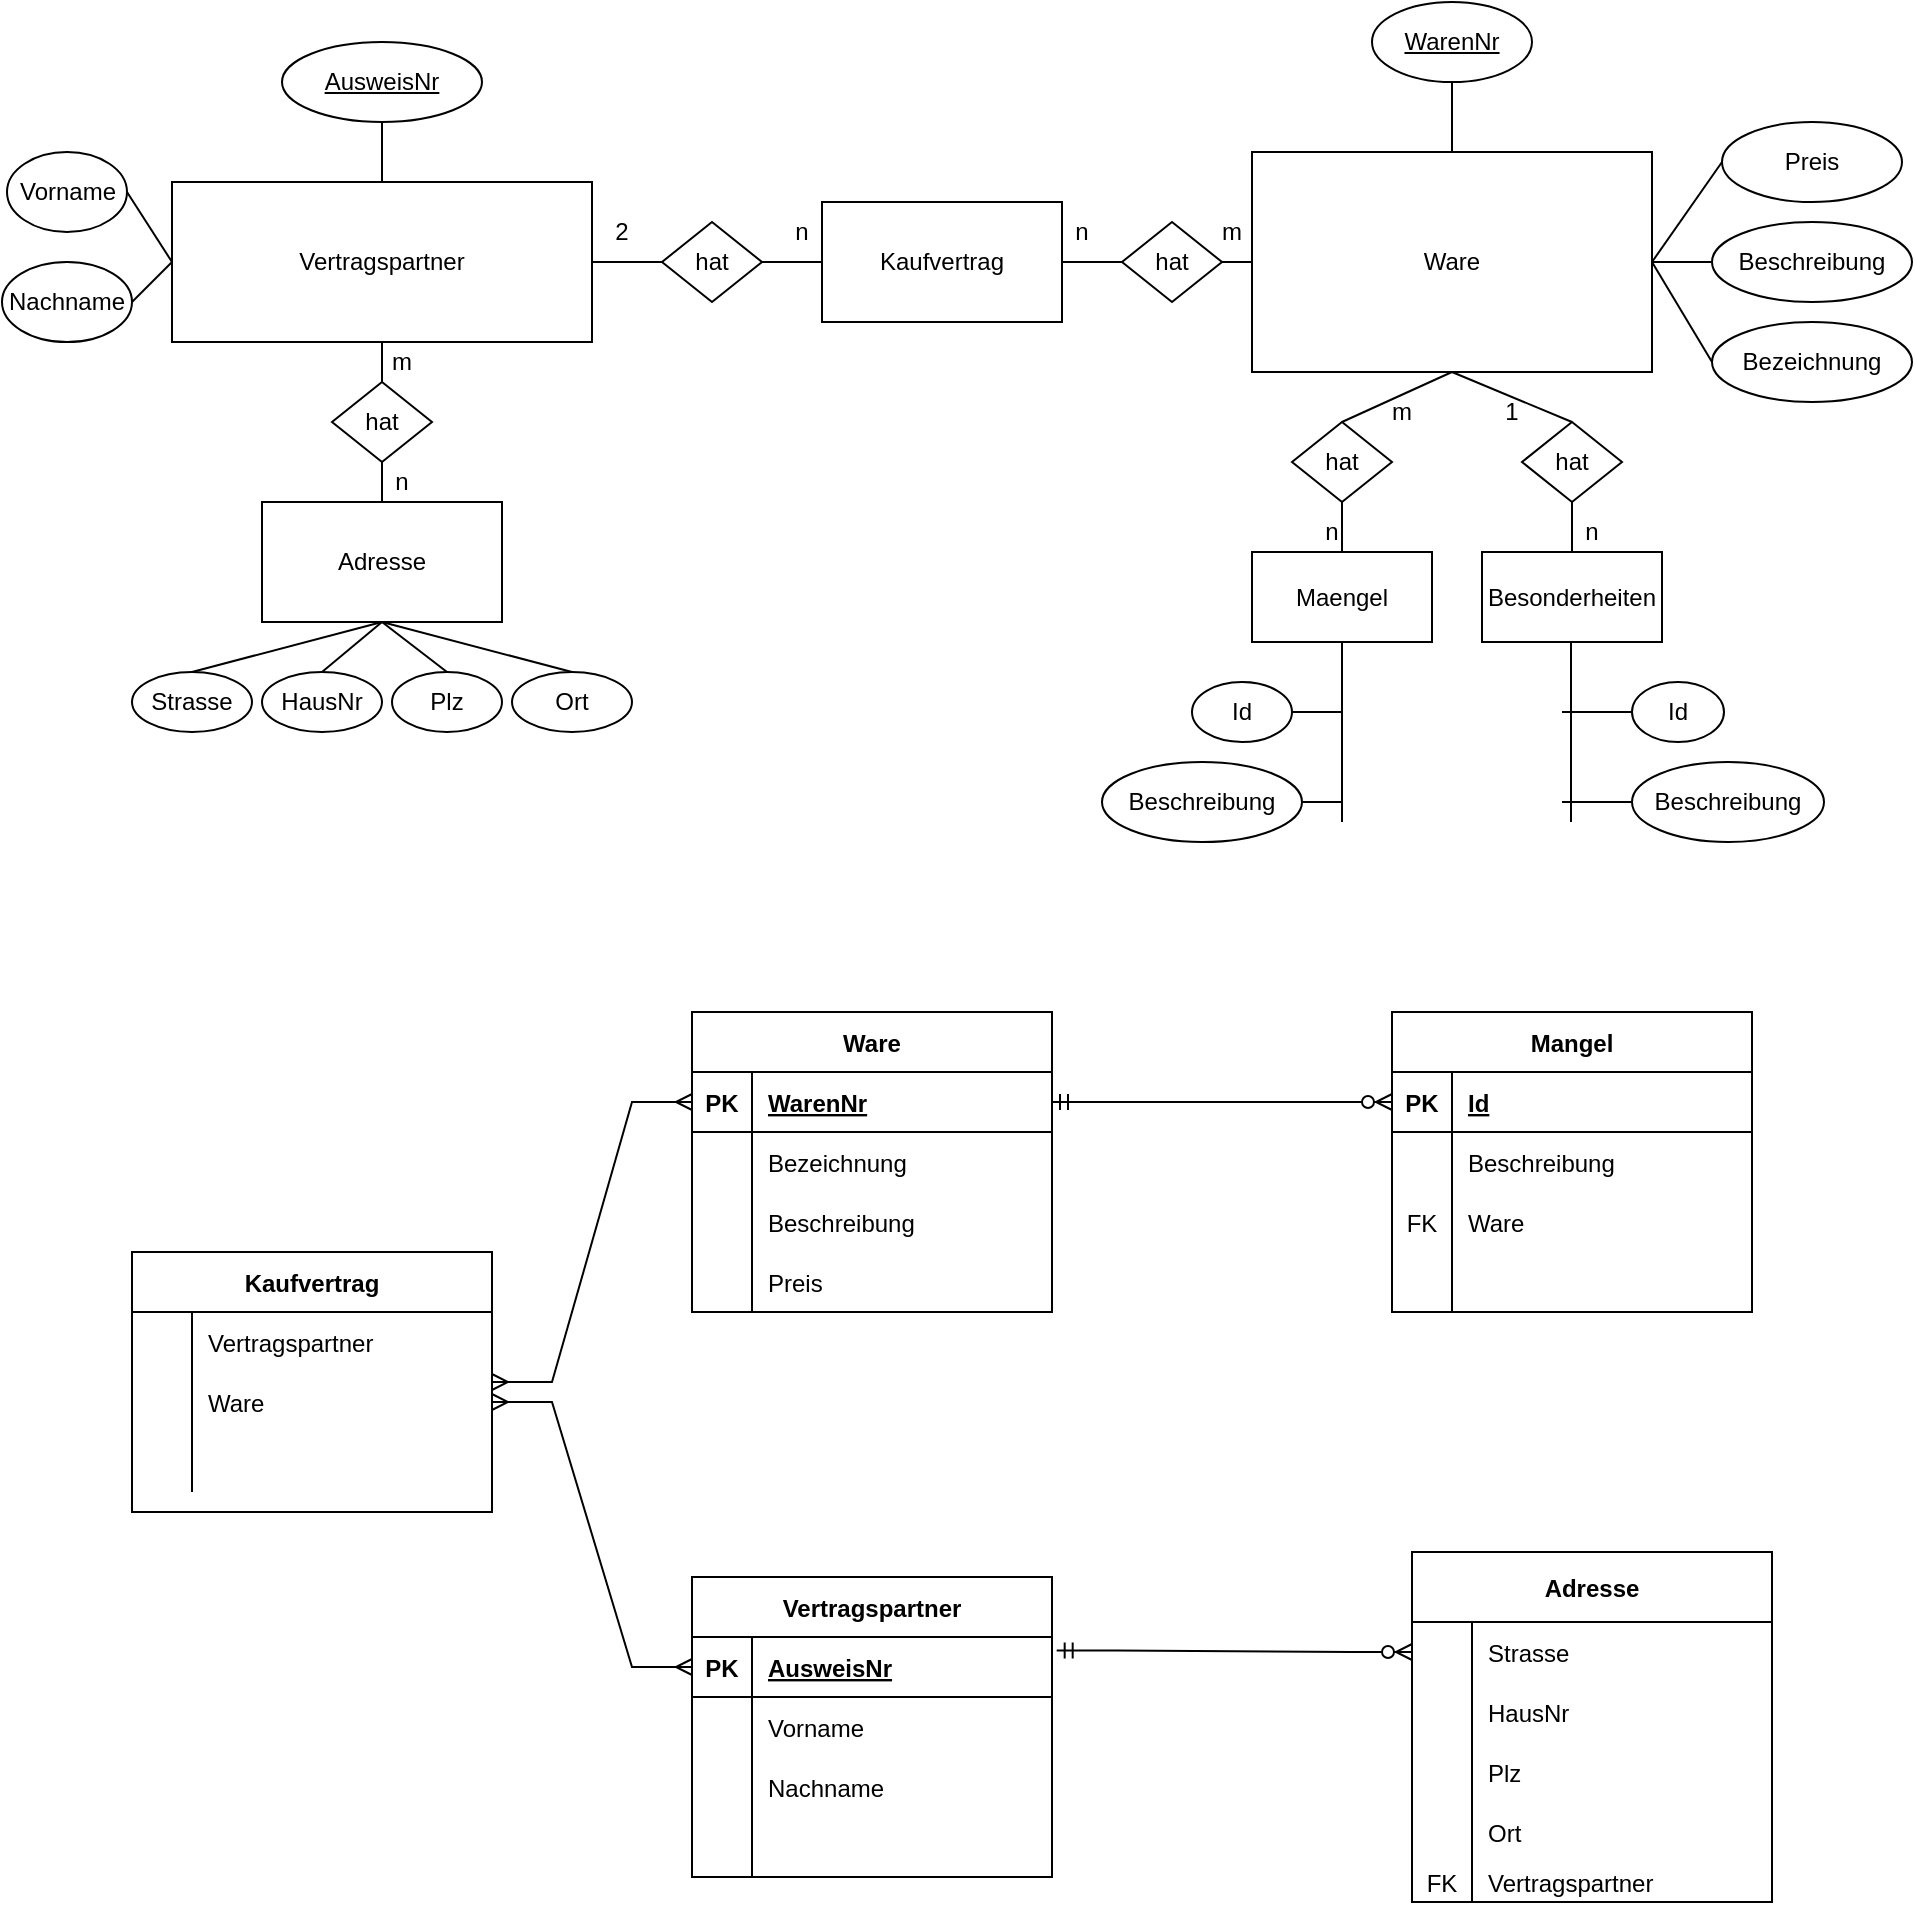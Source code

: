 <mxfile version="20.2.7" type="device"><diagram id="C5RBs43oDa-KdzZeNtuy" name="Page-1"><mxGraphModel dx="2249" dy="780" grid="1" gridSize="10" guides="1" tooltips="1" connect="1" arrows="1" fold="1" page="1" pageScale="1" pageWidth="827" pageHeight="1169" math="0" shadow="0"><root><mxCell id="WIyWlLk6GJQsqaUBKTNV-0"/><mxCell id="WIyWlLk6GJQsqaUBKTNV-1" parent="WIyWlLk6GJQsqaUBKTNV-0"/><mxCell id="_UkMLGUiY-tKwQacJhq6-0" value="Vertragspartner" style="rounded=0;whiteSpace=wrap;html=1;" vertex="1" parent="WIyWlLk6GJQsqaUBKTNV-1"><mxGeometry x="-635" y="170" width="210" height="80" as="geometry"/></mxCell><mxCell id="_UkMLGUiY-tKwQacJhq6-1" value="&lt;div&gt;Ware&lt;/div&gt;" style="rounded=0;whiteSpace=wrap;html=1;" vertex="1" parent="WIyWlLk6GJQsqaUBKTNV-1"><mxGeometry x="-95" y="155" width="200" height="110" as="geometry"/></mxCell><mxCell id="_UkMLGUiY-tKwQacJhq6-2" value="&lt;u&gt;AusweisNr&lt;/u&gt;" style="ellipse;whiteSpace=wrap;html=1;" vertex="1" parent="WIyWlLk6GJQsqaUBKTNV-1"><mxGeometry x="-580" y="100" width="100" height="40" as="geometry"/></mxCell><mxCell id="_UkMLGUiY-tKwQacJhq6-4" value="&lt;div&gt;Vorname&lt;/div&gt;" style="ellipse;whiteSpace=wrap;html=1;" vertex="1" parent="WIyWlLk6GJQsqaUBKTNV-1"><mxGeometry x="-717.5" y="155" width="60" height="40" as="geometry"/></mxCell><mxCell id="_UkMLGUiY-tKwQacJhq6-5" value="Nachname" style="ellipse;whiteSpace=wrap;html=1;" vertex="1" parent="WIyWlLk6GJQsqaUBKTNV-1"><mxGeometry x="-720" y="210" width="65" height="40" as="geometry"/></mxCell><mxCell id="_UkMLGUiY-tKwQacJhq6-8" value="Strasse" style="ellipse;whiteSpace=wrap;html=1;" vertex="1" parent="WIyWlLk6GJQsqaUBKTNV-1"><mxGeometry x="-655" y="415" width="60" height="30" as="geometry"/></mxCell><mxCell id="_UkMLGUiY-tKwQacJhq6-9" value="HausNr" style="ellipse;whiteSpace=wrap;html=1;" vertex="1" parent="WIyWlLk6GJQsqaUBKTNV-1"><mxGeometry x="-590" y="415" width="60" height="30" as="geometry"/></mxCell><mxCell id="_UkMLGUiY-tKwQacJhq6-10" value="&lt;div&gt;Plz&lt;/div&gt;" style="ellipse;whiteSpace=wrap;html=1;" vertex="1" parent="WIyWlLk6GJQsqaUBKTNV-1"><mxGeometry x="-525" y="415" width="55" height="30" as="geometry"/></mxCell><mxCell id="_UkMLGUiY-tKwQacJhq6-11" value="Ort" style="ellipse;whiteSpace=wrap;html=1;" vertex="1" parent="WIyWlLk6GJQsqaUBKTNV-1"><mxGeometry x="-465" y="415" width="60" height="30" as="geometry"/></mxCell><mxCell id="_UkMLGUiY-tKwQacJhq6-40" value="&lt;u&gt;WarenNr&lt;/u&gt;" style="ellipse;whiteSpace=wrap;html=1;" vertex="1" parent="WIyWlLk6GJQsqaUBKTNV-1"><mxGeometry x="-35" y="80" width="80" height="40" as="geometry"/></mxCell><mxCell id="_UkMLGUiY-tKwQacJhq6-48" value="" style="endArrow=none;html=1;rounded=0;exitX=0.5;exitY=0;exitDx=0;exitDy=0;entryX=0.5;entryY=1;entryDx=0;entryDy=0;" edge="1" parent="WIyWlLk6GJQsqaUBKTNV-1" source="_UkMLGUiY-tKwQacJhq6-0" target="_UkMLGUiY-tKwQacJhq6-2"><mxGeometry width="50" height="50" relative="1" as="geometry"><mxPoint x="-170" y="310" as="sourcePoint"/><mxPoint x="-120" y="260" as="targetPoint"/></mxGeometry></mxCell><mxCell id="_UkMLGUiY-tKwQacJhq6-49" value="" style="endArrow=none;html=1;rounded=0;entryX=1;entryY=0.5;entryDx=0;entryDy=0;exitX=0;exitY=0.5;exitDx=0;exitDy=0;" edge="1" parent="WIyWlLk6GJQsqaUBKTNV-1" source="_UkMLGUiY-tKwQacJhq6-0" target="_UkMLGUiY-tKwQacJhq6-4"><mxGeometry width="50" height="50" relative="1" as="geometry"><mxPoint x="-660" y="180" as="sourcePoint"/><mxPoint x="-581" y="151" as="targetPoint"/></mxGeometry></mxCell><mxCell id="_UkMLGUiY-tKwQacJhq6-50" value="" style="endArrow=none;html=1;rounded=0;exitX=1;exitY=0.5;exitDx=0;exitDy=0;entryX=0;entryY=0.5;entryDx=0;entryDy=0;" edge="1" parent="WIyWlLk6GJQsqaUBKTNV-1" source="_UkMLGUiY-tKwQacJhq6-5" target="_UkMLGUiY-tKwQacJhq6-0"><mxGeometry width="50" height="50" relative="1" as="geometry"><mxPoint x="-570.9" y="188" as="sourcePoint"/><mxPoint x="-571" y="161" as="targetPoint"/></mxGeometry></mxCell><mxCell id="_UkMLGUiY-tKwQacJhq6-55" value="" style="endArrow=none;html=1;rounded=0;entryX=0.5;entryY=1;entryDx=0;entryDy=0;" edge="1" parent="WIyWlLk6GJQsqaUBKTNV-1" source="_UkMLGUiY-tKwQacJhq6-1" target="_UkMLGUiY-tKwQacJhq6-40"><mxGeometry width="50" height="50" relative="1" as="geometry"><mxPoint x="-515.9" y="208" as="sourcePoint"/><mxPoint x="-516" y="181" as="targetPoint"/></mxGeometry></mxCell><mxCell id="_UkMLGUiY-tKwQacJhq6-56" value="Bezeichnung" style="ellipse;whiteSpace=wrap;html=1;" vertex="1" parent="WIyWlLk6GJQsqaUBKTNV-1"><mxGeometry x="135" y="240" width="100" height="40" as="geometry"/></mxCell><mxCell id="_UkMLGUiY-tKwQacJhq6-57" value="Beschreibung" style="ellipse;whiteSpace=wrap;html=1;" vertex="1" parent="WIyWlLk6GJQsqaUBKTNV-1"><mxGeometry x="135" y="190" width="100" height="40" as="geometry"/></mxCell><mxCell id="_UkMLGUiY-tKwQacJhq6-58" value="&lt;div&gt;Preis&lt;/div&gt;" style="ellipse;whiteSpace=wrap;html=1;" vertex="1" parent="WIyWlLk6GJQsqaUBKTNV-1"><mxGeometry x="140" y="140" width="90" height="40" as="geometry"/></mxCell><mxCell id="_UkMLGUiY-tKwQacJhq6-67" value="" style="endArrow=none;html=1;rounded=0;entryX=1;entryY=0.5;entryDx=0;entryDy=0;exitX=0;exitY=0.5;exitDx=0;exitDy=0;" edge="1" parent="WIyWlLk6GJQsqaUBKTNV-1" source="_UkMLGUiY-tKwQacJhq6-58" target="_UkMLGUiY-tKwQacJhq6-1"><mxGeometry width="50" height="50" relative="1" as="geometry"><mxPoint x="-150" y="340" as="sourcePoint"/><mxPoint x="-100" y="290" as="targetPoint"/></mxGeometry></mxCell><mxCell id="_UkMLGUiY-tKwQacJhq6-68" value="" style="endArrow=none;html=1;rounded=0;entryX=1;entryY=0.5;entryDx=0;entryDy=0;exitX=0;exitY=0.5;exitDx=0;exitDy=0;" edge="1" parent="WIyWlLk6GJQsqaUBKTNV-1" source="_UkMLGUiY-tKwQacJhq6-57" target="_UkMLGUiY-tKwQacJhq6-1"><mxGeometry width="50" height="50" relative="1" as="geometry"><mxPoint x="-150" y="340" as="sourcePoint"/><mxPoint x="-100" y="290" as="targetPoint"/></mxGeometry></mxCell><mxCell id="_UkMLGUiY-tKwQacJhq6-69" value="" style="endArrow=none;html=1;rounded=0;entryX=1;entryY=0.5;entryDx=0;entryDy=0;exitX=0;exitY=0.5;exitDx=0;exitDy=0;" edge="1" parent="WIyWlLk6GJQsqaUBKTNV-1" source="_UkMLGUiY-tKwQacJhq6-56" target="_UkMLGUiY-tKwQacJhq6-1"><mxGeometry width="50" height="50" relative="1" as="geometry"><mxPoint x="-150" y="340" as="sourcePoint"/><mxPoint x="-100" y="290" as="targetPoint"/></mxGeometry></mxCell><mxCell id="_UkMLGUiY-tKwQacJhq6-70" value="Maengel" style="rounded=0;whiteSpace=wrap;html=1;" vertex="1" parent="WIyWlLk6GJQsqaUBKTNV-1"><mxGeometry x="-95" y="355" width="90" height="45" as="geometry"/></mxCell><mxCell id="_UkMLGUiY-tKwQacJhq6-71" value="Besonderheiten" style="rounded=0;whiteSpace=wrap;html=1;" vertex="1" parent="WIyWlLk6GJQsqaUBKTNV-1"><mxGeometry x="20" y="355" width="90" height="45" as="geometry"/></mxCell><mxCell id="_UkMLGUiY-tKwQacJhq6-72" value="hat" style="rhombus;whiteSpace=wrap;html=1;" vertex="1" parent="WIyWlLk6GJQsqaUBKTNV-1"><mxGeometry x="-75" y="290" width="50" height="40" as="geometry"/></mxCell><mxCell id="_UkMLGUiY-tKwQacJhq6-73" value="hat" style="rhombus;whiteSpace=wrap;html=1;" vertex="1" parent="WIyWlLk6GJQsqaUBKTNV-1"><mxGeometry x="40" y="290" width="50" height="40" as="geometry"/></mxCell><mxCell id="_UkMLGUiY-tKwQacJhq6-74" value="" style="endArrow=none;html=1;rounded=0;entryX=0.5;entryY=1;entryDx=0;entryDy=0;exitX=0.5;exitY=0;exitDx=0;exitDy=0;" edge="1" parent="WIyWlLk6GJQsqaUBKTNV-1" source="_UkMLGUiY-tKwQacJhq6-72" target="_UkMLGUiY-tKwQacJhq6-1"><mxGeometry width="50" height="50" relative="1" as="geometry"><mxPoint x="-150" y="340" as="sourcePoint"/><mxPoint x="-100" y="290" as="targetPoint"/></mxGeometry></mxCell><mxCell id="_UkMLGUiY-tKwQacJhq6-75" value="" style="endArrow=none;html=1;rounded=0;entryX=0.5;entryY=1;entryDx=0;entryDy=0;exitX=0.5;exitY=0;exitDx=0;exitDy=0;" edge="1" parent="WIyWlLk6GJQsqaUBKTNV-1" source="_UkMLGUiY-tKwQacJhq6-70" target="_UkMLGUiY-tKwQacJhq6-72"><mxGeometry width="50" height="50" relative="1" as="geometry"><mxPoint x="-150" y="340" as="sourcePoint"/><mxPoint x="-100" y="290" as="targetPoint"/></mxGeometry></mxCell><mxCell id="_UkMLGUiY-tKwQacJhq6-76" value="" style="endArrow=none;html=1;rounded=0;entryX=0.5;entryY=1;entryDx=0;entryDy=0;exitX=0.5;exitY=0;exitDx=0;exitDy=0;" edge="1" parent="WIyWlLk6GJQsqaUBKTNV-1" source="_UkMLGUiY-tKwQacJhq6-73" target="_UkMLGUiY-tKwQacJhq6-1"><mxGeometry width="50" height="50" relative="1" as="geometry"><mxPoint x="-150" y="340" as="sourcePoint"/><mxPoint x="-100" y="290" as="targetPoint"/></mxGeometry></mxCell><mxCell id="_UkMLGUiY-tKwQacJhq6-78" value="Id" style="ellipse;whiteSpace=wrap;html=1;" vertex="1" parent="WIyWlLk6GJQsqaUBKTNV-1"><mxGeometry x="-125" y="420" width="50" height="30" as="geometry"/></mxCell><mxCell id="_UkMLGUiY-tKwQacJhq6-79" value="Beschreibung" style="ellipse;whiteSpace=wrap;html=1;" vertex="1" parent="WIyWlLk6GJQsqaUBKTNV-1"><mxGeometry x="-170" y="460" width="100" height="40" as="geometry"/></mxCell><mxCell id="_UkMLGUiY-tKwQacJhq6-80" value="" style="endArrow=none;html=1;rounded=0;entryX=0.5;entryY=1;entryDx=0;entryDy=0;" edge="1" parent="WIyWlLk6GJQsqaUBKTNV-1" target="_UkMLGUiY-tKwQacJhq6-70"><mxGeometry width="50" height="50" relative="1" as="geometry"><mxPoint x="-50" y="490" as="sourcePoint"/><mxPoint x="-100" y="290" as="targetPoint"/></mxGeometry></mxCell><mxCell id="_UkMLGUiY-tKwQacJhq6-81" value="" style="endArrow=none;html=1;rounded=0;exitX=1;exitY=0.5;exitDx=0;exitDy=0;" edge="1" parent="WIyWlLk6GJQsqaUBKTNV-1" source="_UkMLGUiY-tKwQacJhq6-78"><mxGeometry width="50" height="50" relative="1" as="geometry"><mxPoint x="-150" y="340" as="sourcePoint"/><mxPoint x="-50" y="435" as="targetPoint"/></mxGeometry></mxCell><mxCell id="_UkMLGUiY-tKwQacJhq6-82" value="" style="endArrow=none;html=1;rounded=0;exitX=1;exitY=0.5;exitDx=0;exitDy=0;" edge="1" parent="WIyWlLk6GJQsqaUBKTNV-1" source="_UkMLGUiY-tKwQacJhq6-79"><mxGeometry width="50" height="50" relative="1" as="geometry"><mxPoint x="-150" y="340" as="sourcePoint"/><mxPoint x="-50" y="480" as="targetPoint"/></mxGeometry></mxCell><mxCell id="_UkMLGUiY-tKwQacJhq6-83" value="Id" style="ellipse;whiteSpace=wrap;html=1;" vertex="1" parent="WIyWlLk6GJQsqaUBKTNV-1"><mxGeometry x="95" y="420" width="46" height="30" as="geometry"/></mxCell><mxCell id="_UkMLGUiY-tKwQacJhq6-84" value="Beschreibung" style="ellipse;whiteSpace=wrap;html=1;" vertex="1" parent="WIyWlLk6GJQsqaUBKTNV-1"><mxGeometry x="95" y="460" width="96" height="40" as="geometry"/></mxCell><mxCell id="_UkMLGUiY-tKwQacJhq6-85" value="" style="endArrow=none;html=1;rounded=0;entryX=0.5;entryY=1;entryDx=0;entryDy=0;" edge="1" parent="WIyWlLk6GJQsqaUBKTNV-1"><mxGeometry width="50" height="50" relative="1" as="geometry"><mxPoint x="64.5" y="490" as="sourcePoint"/><mxPoint x="64.5" y="400" as="targetPoint"/></mxGeometry></mxCell><mxCell id="_UkMLGUiY-tKwQacJhq6-88" value="" style="endArrow=none;html=1;rounded=0;exitX=0;exitY=0.5;exitDx=0;exitDy=0;" edge="1" parent="WIyWlLk6GJQsqaUBKTNV-1" source="_UkMLGUiY-tKwQacJhq6-83"><mxGeometry width="50" height="50" relative="1" as="geometry"><mxPoint x="-160" y="340" as="sourcePoint"/><mxPoint x="60" y="435" as="targetPoint"/></mxGeometry></mxCell><mxCell id="_UkMLGUiY-tKwQacJhq6-90" value="" style="endArrow=none;html=1;rounded=0;entryX=0;entryY=0.5;entryDx=0;entryDy=0;" edge="1" parent="WIyWlLk6GJQsqaUBKTNV-1" target="_UkMLGUiY-tKwQacJhq6-84"><mxGeometry width="50" height="50" relative="1" as="geometry"><mxPoint x="60" y="480" as="sourcePoint"/><mxPoint x="-100" y="290" as="targetPoint"/></mxGeometry></mxCell><mxCell id="_UkMLGUiY-tKwQacJhq6-91" value="n" style="text;html=1;strokeColor=none;fillColor=none;align=center;verticalAlign=middle;whiteSpace=wrap;rounded=0;" vertex="1" parent="WIyWlLk6GJQsqaUBKTNV-1"><mxGeometry x="-85" y="330" width="60" height="30" as="geometry"/></mxCell><mxCell id="_UkMLGUiY-tKwQacJhq6-93" value="" style="endArrow=none;html=1;rounded=0;entryX=0.5;entryY=1;entryDx=0;entryDy=0;exitX=0.5;exitY=0;exitDx=0;exitDy=0;" edge="1" parent="WIyWlLk6GJQsqaUBKTNV-1" source="_UkMLGUiY-tKwQacJhq6-71" target="_UkMLGUiY-tKwQacJhq6-73"><mxGeometry width="50" height="50" relative="1" as="geometry"><mxPoint x="65" y="355" as="sourcePoint"/><mxPoint x="50" y="360" as="targetPoint"/></mxGeometry></mxCell><mxCell id="_UkMLGUiY-tKwQacJhq6-94" value="m" style="text;html=1;strokeColor=none;fillColor=none;align=center;verticalAlign=middle;whiteSpace=wrap;rounded=0;" vertex="1" parent="WIyWlLk6GJQsqaUBKTNV-1"><mxGeometry x="-50" y="270" width="60" height="30" as="geometry"/></mxCell><mxCell id="_UkMLGUiY-tKwQacJhq6-98" value="n" style="text;html=1;strokeColor=none;fillColor=none;align=center;verticalAlign=middle;whiteSpace=wrap;rounded=0;" vertex="1" parent="WIyWlLk6GJQsqaUBKTNV-1"><mxGeometry x="45" y="330" width="60" height="30" as="geometry"/></mxCell><mxCell id="_UkMLGUiY-tKwQacJhq6-101" value="1" style="text;html=1;strokeColor=none;fillColor=none;align=center;verticalAlign=middle;whiteSpace=wrap;rounded=0;" vertex="1" parent="WIyWlLk6GJQsqaUBKTNV-1"><mxGeometry x="5" y="270" width="60" height="30" as="geometry"/></mxCell><mxCell id="_UkMLGUiY-tKwQacJhq6-104" value="Kaufvertrag" style="rounded=0;whiteSpace=wrap;html=1;" vertex="1" parent="WIyWlLk6GJQsqaUBKTNV-1"><mxGeometry x="-310" y="180" width="120" height="60" as="geometry"/></mxCell><mxCell id="_UkMLGUiY-tKwQacJhq6-105" value="hat" style="rhombus;whiteSpace=wrap;html=1;" vertex="1" parent="WIyWlLk6GJQsqaUBKTNV-1"><mxGeometry x="-160" y="190" width="50" height="40" as="geometry"/></mxCell><mxCell id="_UkMLGUiY-tKwQacJhq6-106" value="hat" style="rhombus;whiteSpace=wrap;html=1;" vertex="1" parent="WIyWlLk6GJQsqaUBKTNV-1"><mxGeometry x="-390" y="190" width="50" height="40" as="geometry"/></mxCell><mxCell id="_UkMLGUiY-tKwQacJhq6-107" value="" style="endArrow=none;html=1;rounded=0;exitX=1;exitY=0.5;exitDx=0;exitDy=0;entryX=0;entryY=0.5;entryDx=0;entryDy=0;" edge="1" parent="WIyWlLk6GJQsqaUBKTNV-1" source="_UkMLGUiY-tKwQacJhq6-104" target="_UkMLGUiY-tKwQacJhq6-105"><mxGeometry width="50" height="50" relative="1" as="geometry"><mxPoint x="-150" y="340" as="sourcePoint"/><mxPoint x="-100" y="290" as="targetPoint"/></mxGeometry></mxCell><mxCell id="_UkMLGUiY-tKwQacJhq6-108" value="" style="endArrow=none;html=1;rounded=0;exitX=1;exitY=0.5;exitDx=0;exitDy=0;entryX=0;entryY=0.5;entryDx=0;entryDy=0;" edge="1" parent="WIyWlLk6GJQsqaUBKTNV-1" source="_UkMLGUiY-tKwQacJhq6-105" target="_UkMLGUiY-tKwQacJhq6-1"><mxGeometry width="50" height="50" relative="1" as="geometry"><mxPoint x="-150" y="340" as="sourcePoint"/><mxPoint x="-100" y="290" as="targetPoint"/></mxGeometry></mxCell><mxCell id="_UkMLGUiY-tKwQacJhq6-109" value="" style="endArrow=none;html=1;rounded=0;exitX=0;exitY=0.5;exitDx=0;exitDy=0;entryX=1;entryY=0.5;entryDx=0;entryDy=0;" edge="1" parent="WIyWlLk6GJQsqaUBKTNV-1" source="_UkMLGUiY-tKwQacJhq6-104" target="_UkMLGUiY-tKwQacJhq6-106"><mxGeometry width="50" height="50" relative="1" as="geometry"><mxPoint x="-150" y="340" as="sourcePoint"/><mxPoint x="-100" y="290" as="targetPoint"/></mxGeometry></mxCell><mxCell id="_UkMLGUiY-tKwQacJhq6-110" value="" style="endArrow=none;html=1;rounded=0;exitX=0;exitY=0.5;exitDx=0;exitDy=0;" edge="1" parent="WIyWlLk6GJQsqaUBKTNV-1" source="_UkMLGUiY-tKwQacJhq6-106" target="_UkMLGUiY-tKwQacJhq6-0"><mxGeometry width="50" height="50" relative="1" as="geometry"><mxPoint x="-150" y="340" as="sourcePoint"/><mxPoint x="-100" y="290" as="targetPoint"/></mxGeometry></mxCell><mxCell id="_UkMLGUiY-tKwQacJhq6-111" value="2" style="text;html=1;strokeColor=none;fillColor=none;align=center;verticalAlign=middle;whiteSpace=wrap;rounded=0;" vertex="1" parent="WIyWlLk6GJQsqaUBKTNV-1"><mxGeometry x="-440" y="180" width="60" height="30" as="geometry"/></mxCell><mxCell id="_UkMLGUiY-tKwQacJhq6-112" value="n" style="text;html=1;strokeColor=none;fillColor=none;align=center;verticalAlign=middle;whiteSpace=wrap;rounded=0;" vertex="1" parent="WIyWlLk6GJQsqaUBKTNV-1"><mxGeometry x="-350" y="180" width="60" height="30" as="geometry"/></mxCell><mxCell id="_UkMLGUiY-tKwQacJhq6-113" value="n" style="text;html=1;strokeColor=none;fillColor=none;align=center;verticalAlign=middle;whiteSpace=wrap;rounded=0;" vertex="1" parent="WIyWlLk6GJQsqaUBKTNV-1"><mxGeometry x="-210" y="180" width="60" height="30" as="geometry"/></mxCell><mxCell id="_UkMLGUiY-tKwQacJhq6-114" value="m" style="text;html=1;strokeColor=none;fillColor=none;align=center;verticalAlign=middle;whiteSpace=wrap;rounded=0;" vertex="1" parent="WIyWlLk6GJQsqaUBKTNV-1"><mxGeometry x="-135" y="180" width="60" height="30" as="geometry"/></mxCell><mxCell id="_UkMLGUiY-tKwQacJhq6-115" value="Adresse" style="rounded=0;whiteSpace=wrap;html=1;" vertex="1" parent="WIyWlLk6GJQsqaUBKTNV-1"><mxGeometry x="-590" y="330" width="120" height="60" as="geometry"/></mxCell><mxCell id="_UkMLGUiY-tKwQacJhq6-116" value="" style="endArrow=none;html=1;rounded=0;exitX=0.5;exitY=0;exitDx=0;exitDy=0;entryX=0.5;entryY=1;entryDx=0;entryDy=0;" edge="1" parent="WIyWlLk6GJQsqaUBKTNV-1" source="_UkMLGUiY-tKwQacJhq6-8" target="_UkMLGUiY-tKwQacJhq6-115"><mxGeometry width="50" height="50" relative="1" as="geometry"><mxPoint x="-147.5" y="355" as="sourcePoint"/><mxPoint x="-97.5" y="305" as="targetPoint"/></mxGeometry></mxCell><mxCell id="_UkMLGUiY-tKwQacJhq6-117" value="" style="endArrow=none;html=1;rounded=0;exitX=0.5;exitY=0;exitDx=0;exitDy=0;entryX=0.5;entryY=1;entryDx=0;entryDy=0;" edge="1" parent="WIyWlLk6GJQsqaUBKTNV-1" source="_UkMLGUiY-tKwQacJhq6-9" target="_UkMLGUiY-tKwQacJhq6-115"><mxGeometry width="50" height="50" relative="1" as="geometry"><mxPoint x="-147.5" y="355" as="sourcePoint"/><mxPoint x="-97.5" y="305" as="targetPoint"/></mxGeometry></mxCell><mxCell id="_UkMLGUiY-tKwQacJhq6-118" value="" style="endArrow=none;html=1;rounded=0;exitX=0.5;exitY=0;exitDx=0;exitDy=0;entryX=0.5;entryY=1;entryDx=0;entryDy=0;" edge="1" parent="WIyWlLk6GJQsqaUBKTNV-1" source="_UkMLGUiY-tKwQacJhq6-10" target="_UkMLGUiY-tKwQacJhq6-115"><mxGeometry width="50" height="50" relative="1" as="geometry"><mxPoint x="-147.5" y="355" as="sourcePoint"/><mxPoint x="-97.5" y="305" as="targetPoint"/></mxGeometry></mxCell><mxCell id="_UkMLGUiY-tKwQacJhq6-119" value="" style="endArrow=none;html=1;rounded=0;exitX=0.5;exitY=0;exitDx=0;exitDy=0;entryX=0.5;entryY=1;entryDx=0;entryDy=0;" edge="1" parent="WIyWlLk6GJQsqaUBKTNV-1" source="_UkMLGUiY-tKwQacJhq6-11" target="_UkMLGUiY-tKwQacJhq6-115"><mxGeometry width="50" height="50" relative="1" as="geometry"><mxPoint x="-147.5" y="355" as="sourcePoint"/><mxPoint x="-97.5" y="305" as="targetPoint"/></mxGeometry></mxCell><mxCell id="_UkMLGUiY-tKwQacJhq6-120" value="hat" style="rhombus;whiteSpace=wrap;html=1;" vertex="1" parent="WIyWlLk6GJQsqaUBKTNV-1"><mxGeometry x="-555" y="270" width="50" height="40" as="geometry"/></mxCell><mxCell id="_UkMLGUiY-tKwQacJhq6-121" value="" style="endArrow=none;html=1;rounded=0;exitX=0.5;exitY=0;exitDx=0;exitDy=0;entryX=0.5;entryY=1;entryDx=0;entryDy=0;" edge="1" parent="WIyWlLk6GJQsqaUBKTNV-1" source="_UkMLGUiY-tKwQacJhq6-115" target="_UkMLGUiY-tKwQacJhq6-120"><mxGeometry width="50" height="50" relative="1" as="geometry"><mxPoint x="-150" y="340" as="sourcePoint"/><mxPoint x="-100" y="290" as="targetPoint"/></mxGeometry></mxCell><mxCell id="_UkMLGUiY-tKwQacJhq6-122" value="" style="endArrow=none;html=1;rounded=0;exitX=0.5;exitY=0;exitDx=0;exitDy=0;entryX=0.5;entryY=1;entryDx=0;entryDy=0;" edge="1" parent="WIyWlLk6GJQsqaUBKTNV-1" source="_UkMLGUiY-tKwQacJhq6-120" target="_UkMLGUiY-tKwQacJhq6-0"><mxGeometry width="50" height="50" relative="1" as="geometry"><mxPoint x="-150" y="340" as="sourcePoint"/><mxPoint x="-100" y="290" as="targetPoint"/></mxGeometry></mxCell><mxCell id="_UkMLGUiY-tKwQacJhq6-123" value="n" style="text;html=1;strokeColor=none;fillColor=none;align=center;verticalAlign=middle;whiteSpace=wrap;rounded=0;" vertex="1" parent="WIyWlLk6GJQsqaUBKTNV-1"><mxGeometry x="-550" y="305" width="60" height="30" as="geometry"/></mxCell><mxCell id="_UkMLGUiY-tKwQacJhq6-124" value="m" style="text;html=1;strokeColor=none;fillColor=none;align=center;verticalAlign=middle;whiteSpace=wrap;rounded=0;" vertex="1" parent="WIyWlLk6GJQsqaUBKTNV-1"><mxGeometry x="-550" y="245" width="60" height="30" as="geometry"/></mxCell><mxCell id="_UkMLGUiY-tKwQacJhq6-125" value="Ware" style="shape=table;startSize=30;container=1;collapsible=1;childLayout=tableLayout;fixedRows=1;rowLines=0;fontStyle=1;align=center;resizeLast=1;" vertex="1" parent="WIyWlLk6GJQsqaUBKTNV-1"><mxGeometry x="-375" y="585" width="180" height="150" as="geometry"/></mxCell><mxCell id="_UkMLGUiY-tKwQacJhq6-126" value="" style="shape=tableRow;horizontal=0;startSize=0;swimlaneHead=0;swimlaneBody=0;fillColor=none;collapsible=0;dropTarget=0;points=[[0,0.5],[1,0.5]];portConstraint=eastwest;top=0;left=0;right=0;bottom=1;" vertex="1" parent="_UkMLGUiY-tKwQacJhq6-125"><mxGeometry y="30" width="180" height="30" as="geometry"/></mxCell><mxCell id="_UkMLGUiY-tKwQacJhq6-127" value="PK" style="shape=partialRectangle;connectable=0;fillColor=none;top=0;left=0;bottom=0;right=0;fontStyle=1;overflow=hidden;" vertex="1" parent="_UkMLGUiY-tKwQacJhq6-126"><mxGeometry width="30" height="30" as="geometry"><mxRectangle width="30" height="30" as="alternateBounds"/></mxGeometry></mxCell><mxCell id="_UkMLGUiY-tKwQacJhq6-128" value="WarenNr" style="shape=partialRectangle;connectable=0;fillColor=none;top=0;left=0;bottom=0;right=0;align=left;spacingLeft=6;fontStyle=5;overflow=hidden;" vertex="1" parent="_UkMLGUiY-tKwQacJhq6-126"><mxGeometry x="30" width="150" height="30" as="geometry"><mxRectangle width="150" height="30" as="alternateBounds"/></mxGeometry></mxCell><mxCell id="_UkMLGUiY-tKwQacJhq6-129" value="" style="shape=tableRow;horizontal=0;startSize=0;swimlaneHead=0;swimlaneBody=0;fillColor=none;collapsible=0;dropTarget=0;points=[[0,0.5],[1,0.5]];portConstraint=eastwest;top=0;left=0;right=0;bottom=0;" vertex="1" parent="_UkMLGUiY-tKwQacJhq6-125"><mxGeometry y="60" width="180" height="30" as="geometry"/></mxCell><mxCell id="_UkMLGUiY-tKwQacJhq6-130" value="" style="shape=partialRectangle;connectable=0;fillColor=none;top=0;left=0;bottom=0;right=0;editable=1;overflow=hidden;" vertex="1" parent="_UkMLGUiY-tKwQacJhq6-129"><mxGeometry width="30" height="30" as="geometry"><mxRectangle width="30" height="30" as="alternateBounds"/></mxGeometry></mxCell><mxCell id="_UkMLGUiY-tKwQacJhq6-131" value="Bezeichnung" style="shape=partialRectangle;connectable=0;fillColor=none;top=0;left=0;bottom=0;right=0;align=left;spacingLeft=6;overflow=hidden;" vertex="1" parent="_UkMLGUiY-tKwQacJhq6-129"><mxGeometry x="30" width="150" height="30" as="geometry"><mxRectangle width="150" height="30" as="alternateBounds"/></mxGeometry></mxCell><mxCell id="_UkMLGUiY-tKwQacJhq6-132" value="" style="shape=tableRow;horizontal=0;startSize=0;swimlaneHead=0;swimlaneBody=0;fillColor=none;collapsible=0;dropTarget=0;points=[[0,0.5],[1,0.5]];portConstraint=eastwest;top=0;left=0;right=0;bottom=0;" vertex="1" parent="_UkMLGUiY-tKwQacJhq6-125"><mxGeometry y="90" width="180" height="30" as="geometry"/></mxCell><mxCell id="_UkMLGUiY-tKwQacJhq6-133" value="" style="shape=partialRectangle;connectable=0;fillColor=none;top=0;left=0;bottom=0;right=0;editable=1;overflow=hidden;" vertex="1" parent="_UkMLGUiY-tKwQacJhq6-132"><mxGeometry width="30" height="30" as="geometry"><mxRectangle width="30" height="30" as="alternateBounds"/></mxGeometry></mxCell><mxCell id="_UkMLGUiY-tKwQacJhq6-134" value="Beschreibung" style="shape=partialRectangle;connectable=0;fillColor=none;top=0;left=0;bottom=0;right=0;align=left;spacingLeft=6;overflow=hidden;" vertex="1" parent="_UkMLGUiY-tKwQacJhq6-132"><mxGeometry x="30" width="150" height="30" as="geometry"><mxRectangle width="150" height="30" as="alternateBounds"/></mxGeometry></mxCell><mxCell id="_UkMLGUiY-tKwQacJhq6-135" value="" style="shape=tableRow;horizontal=0;startSize=0;swimlaneHead=0;swimlaneBody=0;fillColor=none;collapsible=0;dropTarget=0;points=[[0,0.5],[1,0.5]];portConstraint=eastwest;top=0;left=0;right=0;bottom=0;" vertex="1" parent="_UkMLGUiY-tKwQacJhq6-125"><mxGeometry y="120" width="180" height="30" as="geometry"/></mxCell><mxCell id="_UkMLGUiY-tKwQacJhq6-136" value="" style="shape=partialRectangle;connectable=0;fillColor=none;top=0;left=0;bottom=0;right=0;editable=1;overflow=hidden;" vertex="1" parent="_UkMLGUiY-tKwQacJhq6-135"><mxGeometry width="30" height="30" as="geometry"><mxRectangle width="30" height="30" as="alternateBounds"/></mxGeometry></mxCell><mxCell id="_UkMLGUiY-tKwQacJhq6-137" value="Preis" style="shape=partialRectangle;connectable=0;fillColor=none;top=0;left=0;bottom=0;right=0;align=left;spacingLeft=6;overflow=hidden;" vertex="1" parent="_UkMLGUiY-tKwQacJhq6-135"><mxGeometry x="30" width="150" height="30" as="geometry"><mxRectangle width="150" height="30" as="alternateBounds"/></mxGeometry></mxCell><mxCell id="_UkMLGUiY-tKwQacJhq6-138" value="Mangel" style="shape=table;startSize=30;container=1;collapsible=1;childLayout=tableLayout;fixedRows=1;rowLines=0;fontStyle=1;align=center;resizeLast=1;" vertex="1" parent="WIyWlLk6GJQsqaUBKTNV-1"><mxGeometry x="-25" y="585" width="180" height="150" as="geometry"/></mxCell><mxCell id="_UkMLGUiY-tKwQacJhq6-139" value="" style="shape=tableRow;horizontal=0;startSize=0;swimlaneHead=0;swimlaneBody=0;fillColor=none;collapsible=0;dropTarget=0;points=[[0,0.5],[1,0.5]];portConstraint=eastwest;top=0;left=0;right=0;bottom=1;" vertex="1" parent="_UkMLGUiY-tKwQacJhq6-138"><mxGeometry y="30" width="180" height="30" as="geometry"/></mxCell><mxCell id="_UkMLGUiY-tKwQacJhq6-140" value="PK" style="shape=partialRectangle;connectable=0;fillColor=none;top=0;left=0;bottom=0;right=0;fontStyle=1;overflow=hidden;" vertex="1" parent="_UkMLGUiY-tKwQacJhq6-139"><mxGeometry width="30" height="30" as="geometry"><mxRectangle width="30" height="30" as="alternateBounds"/></mxGeometry></mxCell><mxCell id="_UkMLGUiY-tKwQacJhq6-141" value="Id" style="shape=partialRectangle;connectable=0;fillColor=none;top=0;left=0;bottom=0;right=0;align=left;spacingLeft=6;fontStyle=5;overflow=hidden;" vertex="1" parent="_UkMLGUiY-tKwQacJhq6-139"><mxGeometry x="30" width="150" height="30" as="geometry"><mxRectangle width="150" height="30" as="alternateBounds"/></mxGeometry></mxCell><mxCell id="_UkMLGUiY-tKwQacJhq6-142" value="" style="shape=tableRow;horizontal=0;startSize=0;swimlaneHead=0;swimlaneBody=0;fillColor=none;collapsible=0;dropTarget=0;points=[[0,0.5],[1,0.5]];portConstraint=eastwest;top=0;left=0;right=0;bottom=0;" vertex="1" parent="_UkMLGUiY-tKwQacJhq6-138"><mxGeometry y="60" width="180" height="30" as="geometry"/></mxCell><mxCell id="_UkMLGUiY-tKwQacJhq6-143" value="" style="shape=partialRectangle;connectable=0;fillColor=none;top=0;left=0;bottom=0;right=0;editable=1;overflow=hidden;" vertex="1" parent="_UkMLGUiY-tKwQacJhq6-142"><mxGeometry width="30" height="30" as="geometry"><mxRectangle width="30" height="30" as="alternateBounds"/></mxGeometry></mxCell><mxCell id="_UkMLGUiY-tKwQacJhq6-144" value="Beschreibung" style="shape=partialRectangle;connectable=0;fillColor=none;top=0;left=0;bottom=0;right=0;align=left;spacingLeft=6;overflow=hidden;" vertex="1" parent="_UkMLGUiY-tKwQacJhq6-142"><mxGeometry x="30" width="150" height="30" as="geometry"><mxRectangle width="150" height="30" as="alternateBounds"/></mxGeometry></mxCell><mxCell id="_UkMLGUiY-tKwQacJhq6-145" value="" style="shape=tableRow;horizontal=0;startSize=0;swimlaneHead=0;swimlaneBody=0;fillColor=none;collapsible=0;dropTarget=0;points=[[0,0.5],[1,0.5]];portConstraint=eastwest;top=0;left=0;right=0;bottom=0;" vertex="1" parent="_UkMLGUiY-tKwQacJhq6-138"><mxGeometry y="90" width="180" height="30" as="geometry"/></mxCell><mxCell id="_UkMLGUiY-tKwQacJhq6-146" value="FK" style="shape=partialRectangle;connectable=0;fillColor=none;top=0;left=0;bottom=0;right=0;editable=1;overflow=hidden;" vertex="1" parent="_UkMLGUiY-tKwQacJhq6-145"><mxGeometry width="30" height="30" as="geometry"><mxRectangle width="30" height="30" as="alternateBounds"/></mxGeometry></mxCell><mxCell id="_UkMLGUiY-tKwQacJhq6-147" value="Ware" style="shape=partialRectangle;connectable=0;fillColor=none;top=0;left=0;bottom=0;right=0;align=left;spacingLeft=6;overflow=hidden;" vertex="1" parent="_UkMLGUiY-tKwQacJhq6-145"><mxGeometry x="30" width="150" height="30" as="geometry"><mxRectangle width="150" height="30" as="alternateBounds"/></mxGeometry></mxCell><mxCell id="_UkMLGUiY-tKwQacJhq6-148" value="" style="shape=tableRow;horizontal=0;startSize=0;swimlaneHead=0;swimlaneBody=0;fillColor=none;collapsible=0;dropTarget=0;points=[[0,0.5],[1,0.5]];portConstraint=eastwest;top=0;left=0;right=0;bottom=0;" vertex="1" parent="_UkMLGUiY-tKwQacJhq6-138"><mxGeometry y="120" width="180" height="30" as="geometry"/></mxCell><mxCell id="_UkMLGUiY-tKwQacJhq6-149" value="" style="shape=partialRectangle;connectable=0;fillColor=none;top=0;left=0;bottom=0;right=0;editable=1;overflow=hidden;" vertex="1" parent="_UkMLGUiY-tKwQacJhq6-148"><mxGeometry width="30" height="30" as="geometry"><mxRectangle width="30" height="30" as="alternateBounds"/></mxGeometry></mxCell><mxCell id="_UkMLGUiY-tKwQacJhq6-150" value="" style="shape=partialRectangle;connectable=0;fillColor=none;top=0;left=0;bottom=0;right=0;align=left;spacingLeft=6;overflow=hidden;" vertex="1" parent="_UkMLGUiY-tKwQacJhq6-148"><mxGeometry x="30" width="150" height="30" as="geometry"><mxRectangle width="150" height="30" as="alternateBounds"/></mxGeometry></mxCell><mxCell id="_UkMLGUiY-tKwQacJhq6-151" value="" style="edgeStyle=entityRelationEdgeStyle;fontSize=12;html=1;endArrow=ERzeroToMany;startArrow=ERmandOne;rounded=0;exitX=1;exitY=0.5;exitDx=0;exitDy=0;entryX=0;entryY=0.5;entryDx=0;entryDy=0;" edge="1" parent="WIyWlLk6GJQsqaUBKTNV-1" source="_UkMLGUiY-tKwQacJhq6-126" target="_UkMLGUiY-tKwQacJhq6-139"><mxGeometry width="100" height="100" relative="1" as="geometry"><mxPoint x="205" y="685" as="sourcePoint"/><mxPoint x="325" y="485" as="targetPoint"/></mxGeometry></mxCell><mxCell id="_UkMLGUiY-tKwQacJhq6-152" value="Kaufvertrag" style="shape=table;startSize=30;container=1;collapsible=1;childLayout=tableLayout;fixedRows=1;rowLines=0;fontStyle=1;align=center;resizeLast=1;" vertex="1" parent="WIyWlLk6GJQsqaUBKTNV-1"><mxGeometry x="-655" y="705" width="180" height="130" as="geometry"/></mxCell><mxCell id="_UkMLGUiY-tKwQacJhq6-156" value="" style="shape=tableRow;horizontal=0;startSize=0;swimlaneHead=0;swimlaneBody=0;fillColor=none;collapsible=0;dropTarget=0;points=[[0,0.5],[1,0.5]];portConstraint=eastwest;top=0;left=0;right=0;bottom=0;" vertex="1" parent="_UkMLGUiY-tKwQacJhq6-152"><mxGeometry y="30" width="180" height="30" as="geometry"/></mxCell><mxCell id="_UkMLGUiY-tKwQacJhq6-157" value="" style="shape=partialRectangle;connectable=0;fillColor=none;top=0;left=0;bottom=0;right=0;editable=1;overflow=hidden;" vertex="1" parent="_UkMLGUiY-tKwQacJhq6-156"><mxGeometry width="30" height="30" as="geometry"><mxRectangle width="30" height="30" as="alternateBounds"/></mxGeometry></mxCell><mxCell id="_UkMLGUiY-tKwQacJhq6-158" value="Vertragspartner" style="shape=partialRectangle;connectable=0;fillColor=none;top=0;left=0;bottom=0;right=0;align=left;spacingLeft=6;overflow=hidden;" vertex="1" parent="_UkMLGUiY-tKwQacJhq6-156"><mxGeometry x="30" width="150" height="30" as="geometry"><mxRectangle width="150" height="30" as="alternateBounds"/></mxGeometry></mxCell><mxCell id="_UkMLGUiY-tKwQacJhq6-159" value="" style="shape=tableRow;horizontal=0;startSize=0;swimlaneHead=0;swimlaneBody=0;fillColor=none;collapsible=0;dropTarget=0;points=[[0,0.5],[1,0.5]];portConstraint=eastwest;top=0;left=0;right=0;bottom=0;" vertex="1" parent="_UkMLGUiY-tKwQacJhq6-152"><mxGeometry y="60" width="180" height="30" as="geometry"/></mxCell><mxCell id="_UkMLGUiY-tKwQacJhq6-160" value="" style="shape=partialRectangle;connectable=0;fillColor=none;top=0;left=0;bottom=0;right=0;editable=1;overflow=hidden;" vertex="1" parent="_UkMLGUiY-tKwQacJhq6-159"><mxGeometry width="30" height="30" as="geometry"><mxRectangle width="30" height="30" as="alternateBounds"/></mxGeometry></mxCell><mxCell id="_UkMLGUiY-tKwQacJhq6-161" value="Ware" style="shape=partialRectangle;connectable=0;fillColor=none;top=0;left=0;bottom=0;right=0;align=left;spacingLeft=6;overflow=hidden;" vertex="1" parent="_UkMLGUiY-tKwQacJhq6-159"><mxGeometry x="30" width="150" height="30" as="geometry"><mxRectangle width="150" height="30" as="alternateBounds"/></mxGeometry></mxCell><mxCell id="_UkMLGUiY-tKwQacJhq6-162" value="" style="shape=tableRow;horizontal=0;startSize=0;swimlaneHead=0;swimlaneBody=0;fillColor=none;collapsible=0;dropTarget=0;points=[[0,0.5],[1,0.5]];portConstraint=eastwest;top=0;left=0;right=0;bottom=0;" vertex="1" parent="_UkMLGUiY-tKwQacJhq6-152"><mxGeometry y="90" width="180" height="30" as="geometry"/></mxCell><mxCell id="_UkMLGUiY-tKwQacJhq6-163" value="" style="shape=partialRectangle;connectable=0;fillColor=none;top=0;left=0;bottom=0;right=0;editable=1;overflow=hidden;" vertex="1" parent="_UkMLGUiY-tKwQacJhq6-162"><mxGeometry width="30" height="30" as="geometry"><mxRectangle width="30" height="30" as="alternateBounds"/></mxGeometry></mxCell><mxCell id="_UkMLGUiY-tKwQacJhq6-164" value="" style="shape=partialRectangle;connectable=0;fillColor=none;top=0;left=0;bottom=0;right=0;align=left;spacingLeft=6;overflow=hidden;" vertex="1" parent="_UkMLGUiY-tKwQacJhq6-162"><mxGeometry x="30" width="150" height="30" as="geometry"><mxRectangle width="150" height="30" as="alternateBounds"/></mxGeometry></mxCell><mxCell id="_UkMLGUiY-tKwQacJhq6-165" value="Vertragspartner" style="shape=table;startSize=30;container=1;collapsible=1;childLayout=tableLayout;fixedRows=1;rowLines=0;fontStyle=1;align=center;resizeLast=1;" vertex="1" parent="WIyWlLk6GJQsqaUBKTNV-1"><mxGeometry x="-375" y="867.5" width="180" height="150" as="geometry"/></mxCell><mxCell id="_UkMLGUiY-tKwQacJhq6-166" value="" style="shape=tableRow;horizontal=0;startSize=0;swimlaneHead=0;swimlaneBody=0;fillColor=none;collapsible=0;dropTarget=0;points=[[0,0.5],[1,0.5]];portConstraint=eastwest;top=0;left=0;right=0;bottom=1;" vertex="1" parent="_UkMLGUiY-tKwQacJhq6-165"><mxGeometry y="30" width="180" height="30" as="geometry"/></mxCell><mxCell id="_UkMLGUiY-tKwQacJhq6-167" value="PK" style="shape=partialRectangle;connectable=0;fillColor=none;top=0;left=0;bottom=0;right=0;fontStyle=1;overflow=hidden;" vertex="1" parent="_UkMLGUiY-tKwQacJhq6-166"><mxGeometry width="30" height="30" as="geometry"><mxRectangle width="30" height="30" as="alternateBounds"/></mxGeometry></mxCell><mxCell id="_UkMLGUiY-tKwQacJhq6-168" value="AusweisNr" style="shape=partialRectangle;connectable=0;fillColor=none;top=0;left=0;bottom=0;right=0;align=left;spacingLeft=6;fontStyle=5;overflow=hidden;" vertex="1" parent="_UkMLGUiY-tKwQacJhq6-166"><mxGeometry x="30" width="150" height="30" as="geometry"><mxRectangle width="150" height="30" as="alternateBounds"/></mxGeometry></mxCell><mxCell id="_UkMLGUiY-tKwQacJhq6-169" value="" style="shape=tableRow;horizontal=0;startSize=0;swimlaneHead=0;swimlaneBody=0;fillColor=none;collapsible=0;dropTarget=0;points=[[0,0.5],[1,0.5]];portConstraint=eastwest;top=0;left=0;right=0;bottom=0;" vertex="1" parent="_UkMLGUiY-tKwQacJhq6-165"><mxGeometry y="60" width="180" height="30" as="geometry"/></mxCell><mxCell id="_UkMLGUiY-tKwQacJhq6-170" value="" style="shape=partialRectangle;connectable=0;fillColor=none;top=0;left=0;bottom=0;right=0;editable=1;overflow=hidden;" vertex="1" parent="_UkMLGUiY-tKwQacJhq6-169"><mxGeometry width="30" height="30" as="geometry"><mxRectangle width="30" height="30" as="alternateBounds"/></mxGeometry></mxCell><mxCell id="_UkMLGUiY-tKwQacJhq6-171" value="Vorname" style="shape=partialRectangle;connectable=0;fillColor=none;top=0;left=0;bottom=0;right=0;align=left;spacingLeft=6;overflow=hidden;" vertex="1" parent="_UkMLGUiY-tKwQacJhq6-169"><mxGeometry x="30" width="150" height="30" as="geometry"><mxRectangle width="150" height="30" as="alternateBounds"/></mxGeometry></mxCell><mxCell id="_UkMLGUiY-tKwQacJhq6-172" value="" style="shape=tableRow;horizontal=0;startSize=0;swimlaneHead=0;swimlaneBody=0;fillColor=none;collapsible=0;dropTarget=0;points=[[0,0.5],[1,0.5]];portConstraint=eastwest;top=0;left=0;right=0;bottom=0;" vertex="1" parent="_UkMLGUiY-tKwQacJhq6-165"><mxGeometry y="90" width="180" height="30" as="geometry"/></mxCell><mxCell id="_UkMLGUiY-tKwQacJhq6-173" value="" style="shape=partialRectangle;connectable=0;fillColor=none;top=0;left=0;bottom=0;right=0;editable=1;overflow=hidden;" vertex="1" parent="_UkMLGUiY-tKwQacJhq6-172"><mxGeometry width="30" height="30" as="geometry"><mxRectangle width="30" height="30" as="alternateBounds"/></mxGeometry></mxCell><mxCell id="_UkMLGUiY-tKwQacJhq6-174" value="Nachname" style="shape=partialRectangle;connectable=0;fillColor=none;top=0;left=0;bottom=0;right=0;align=left;spacingLeft=6;overflow=hidden;" vertex="1" parent="_UkMLGUiY-tKwQacJhq6-172"><mxGeometry x="30" width="150" height="30" as="geometry"><mxRectangle width="150" height="30" as="alternateBounds"/></mxGeometry></mxCell><mxCell id="_UkMLGUiY-tKwQacJhq6-175" value="" style="shape=tableRow;horizontal=0;startSize=0;swimlaneHead=0;swimlaneBody=0;fillColor=none;collapsible=0;dropTarget=0;points=[[0,0.5],[1,0.5]];portConstraint=eastwest;top=0;left=0;right=0;bottom=0;" vertex="1" parent="_UkMLGUiY-tKwQacJhq6-165"><mxGeometry y="120" width="180" height="30" as="geometry"/></mxCell><mxCell id="_UkMLGUiY-tKwQacJhq6-176" value="" style="shape=partialRectangle;connectable=0;fillColor=none;top=0;left=0;bottom=0;right=0;editable=1;overflow=hidden;" vertex="1" parent="_UkMLGUiY-tKwQacJhq6-175"><mxGeometry width="30" height="30" as="geometry"><mxRectangle width="30" height="30" as="alternateBounds"/></mxGeometry></mxCell><mxCell id="_UkMLGUiY-tKwQacJhq6-177" value="" style="shape=partialRectangle;connectable=0;fillColor=none;top=0;left=0;bottom=0;right=0;align=left;spacingLeft=6;overflow=hidden;" vertex="1" parent="_UkMLGUiY-tKwQacJhq6-175"><mxGeometry x="30" width="150" height="30" as="geometry"><mxRectangle width="150" height="30" as="alternateBounds"/></mxGeometry></mxCell><mxCell id="_UkMLGUiY-tKwQacJhq6-178" value="Adresse" style="shape=table;startSize=35;container=1;collapsible=1;childLayout=tableLayout;fixedRows=1;rowLines=0;fontStyle=1;align=center;resizeLast=1;" vertex="1" parent="WIyWlLk6GJQsqaUBKTNV-1"><mxGeometry x="-15" y="855" width="180" height="175" as="geometry"/></mxCell><mxCell id="_UkMLGUiY-tKwQacJhq6-182" value="" style="shape=tableRow;horizontal=0;startSize=0;swimlaneHead=0;swimlaneBody=0;fillColor=none;collapsible=0;dropTarget=0;points=[[0,0.5],[1,0.5]];portConstraint=eastwest;top=0;left=0;right=0;bottom=0;" vertex="1" parent="_UkMLGUiY-tKwQacJhq6-178"><mxGeometry y="35" width="180" height="30" as="geometry"/></mxCell><mxCell id="_UkMLGUiY-tKwQacJhq6-183" value="" style="shape=partialRectangle;connectable=0;fillColor=none;top=0;left=0;bottom=0;right=0;editable=1;overflow=hidden;" vertex="1" parent="_UkMLGUiY-tKwQacJhq6-182"><mxGeometry width="30" height="30" as="geometry"><mxRectangle width="30" height="30" as="alternateBounds"/></mxGeometry></mxCell><mxCell id="_UkMLGUiY-tKwQacJhq6-184" value="Strasse" style="shape=partialRectangle;connectable=0;fillColor=none;top=0;left=0;bottom=0;right=0;align=left;spacingLeft=6;overflow=hidden;" vertex="1" parent="_UkMLGUiY-tKwQacJhq6-182"><mxGeometry x="30" width="150" height="30" as="geometry"><mxRectangle width="150" height="30" as="alternateBounds"/></mxGeometry></mxCell><mxCell id="_UkMLGUiY-tKwQacJhq6-185" value="" style="shape=tableRow;horizontal=0;startSize=0;swimlaneHead=0;swimlaneBody=0;fillColor=none;collapsible=0;dropTarget=0;points=[[0,0.5],[1,0.5]];portConstraint=eastwest;top=0;left=0;right=0;bottom=0;" vertex="1" parent="_UkMLGUiY-tKwQacJhq6-178"><mxGeometry y="65" width="180" height="30" as="geometry"/></mxCell><mxCell id="_UkMLGUiY-tKwQacJhq6-186" value="" style="shape=partialRectangle;connectable=0;fillColor=none;top=0;left=0;bottom=0;right=0;editable=1;overflow=hidden;" vertex="1" parent="_UkMLGUiY-tKwQacJhq6-185"><mxGeometry width="30" height="30" as="geometry"><mxRectangle width="30" height="30" as="alternateBounds"/></mxGeometry></mxCell><mxCell id="_UkMLGUiY-tKwQacJhq6-187" value="HausNr" style="shape=partialRectangle;connectable=0;fillColor=none;top=0;left=0;bottom=0;right=0;align=left;spacingLeft=6;overflow=hidden;" vertex="1" parent="_UkMLGUiY-tKwQacJhq6-185"><mxGeometry x="30" width="150" height="30" as="geometry"><mxRectangle width="150" height="30" as="alternateBounds"/></mxGeometry></mxCell><mxCell id="_UkMLGUiY-tKwQacJhq6-188" value="" style="shape=tableRow;horizontal=0;startSize=0;swimlaneHead=0;swimlaneBody=0;fillColor=none;collapsible=0;dropTarget=0;points=[[0,0.5],[1,0.5]];portConstraint=eastwest;top=0;left=0;right=0;bottom=0;" vertex="1" parent="_UkMLGUiY-tKwQacJhq6-178"><mxGeometry y="95" width="180" height="30" as="geometry"/></mxCell><mxCell id="_UkMLGUiY-tKwQacJhq6-189" value="" style="shape=partialRectangle;connectable=0;fillColor=none;top=0;left=0;bottom=0;right=0;editable=1;overflow=hidden;" vertex="1" parent="_UkMLGUiY-tKwQacJhq6-188"><mxGeometry width="30" height="30" as="geometry"><mxRectangle width="30" height="30" as="alternateBounds"/></mxGeometry></mxCell><mxCell id="_UkMLGUiY-tKwQacJhq6-190" value="Plz" style="shape=partialRectangle;connectable=0;fillColor=none;top=0;left=0;bottom=0;right=0;align=left;spacingLeft=6;overflow=hidden;" vertex="1" parent="_UkMLGUiY-tKwQacJhq6-188"><mxGeometry x="30" width="150" height="30" as="geometry"><mxRectangle width="150" height="30" as="alternateBounds"/></mxGeometry></mxCell><mxCell id="_UkMLGUiY-tKwQacJhq6-195" value="" style="shape=tableRow;horizontal=0;startSize=0;swimlaneHead=0;swimlaneBody=0;fillColor=none;collapsible=0;dropTarget=0;points=[[0,0.5],[1,0.5]];portConstraint=eastwest;top=0;left=0;right=0;bottom=0;" vertex="1" parent="_UkMLGUiY-tKwQacJhq6-178"><mxGeometry y="125" width="180" height="30" as="geometry"/></mxCell><mxCell id="_UkMLGUiY-tKwQacJhq6-196" value="" style="shape=partialRectangle;connectable=0;fillColor=none;top=0;left=0;bottom=0;right=0;editable=1;overflow=hidden;" vertex="1" parent="_UkMLGUiY-tKwQacJhq6-195"><mxGeometry width="30" height="30" as="geometry"><mxRectangle width="30" height="30" as="alternateBounds"/></mxGeometry></mxCell><mxCell id="_UkMLGUiY-tKwQacJhq6-197" value="Ort" style="shape=partialRectangle;connectable=0;fillColor=none;top=0;left=0;bottom=0;right=0;align=left;spacingLeft=6;overflow=hidden;" vertex="1" parent="_UkMLGUiY-tKwQacJhq6-195"><mxGeometry x="30" width="150" height="30" as="geometry"><mxRectangle width="150" height="30" as="alternateBounds"/></mxGeometry></mxCell><mxCell id="_UkMLGUiY-tKwQacJhq6-199" value="" style="shape=tableRow;horizontal=0;startSize=0;swimlaneHead=0;swimlaneBody=0;fillColor=none;collapsible=0;dropTarget=0;points=[[0,0.5],[1,0.5]];portConstraint=eastwest;top=0;left=0;right=0;bottom=0;" vertex="1" parent="_UkMLGUiY-tKwQacJhq6-178"><mxGeometry y="155" width="180" height="20" as="geometry"/></mxCell><mxCell id="_UkMLGUiY-tKwQacJhq6-200" value="FK" style="shape=partialRectangle;connectable=0;fillColor=none;top=0;left=0;bottom=0;right=0;editable=1;overflow=hidden;" vertex="1" parent="_UkMLGUiY-tKwQacJhq6-199"><mxGeometry width="30" height="20" as="geometry"><mxRectangle width="30" height="20" as="alternateBounds"/></mxGeometry></mxCell><mxCell id="_UkMLGUiY-tKwQacJhq6-201" value="Vertragspartner" style="shape=partialRectangle;connectable=0;fillColor=none;top=0;left=0;bottom=0;right=0;align=left;spacingLeft=6;overflow=hidden;" vertex="1" parent="_UkMLGUiY-tKwQacJhq6-199"><mxGeometry x="30" width="150" height="20" as="geometry"><mxRectangle width="150" height="20" as="alternateBounds"/></mxGeometry></mxCell><mxCell id="_UkMLGUiY-tKwQacJhq6-202" value="" style="edgeStyle=entityRelationEdgeStyle;fontSize=12;html=1;endArrow=ERzeroToMany;startArrow=ERmandOne;rounded=0;entryX=0;entryY=0.5;entryDx=0;entryDy=0;exitX=1.013;exitY=0.226;exitDx=0;exitDy=0;exitPerimeter=0;" edge="1" parent="WIyWlLk6GJQsqaUBKTNV-1" source="_UkMLGUiY-tKwQacJhq6-166" target="_UkMLGUiY-tKwQacJhq6-182"><mxGeometry width="100" height="100" relative="1" as="geometry"><mxPoint x="-150" y="910" as="sourcePoint"/><mxPoint x="-60" y="905" as="targetPoint"/></mxGeometry></mxCell><mxCell id="_UkMLGUiY-tKwQacJhq6-205" value="" style="edgeStyle=entityRelationEdgeStyle;fontSize=12;html=1;endArrow=ERmany;startArrow=ERmany;rounded=0;exitX=0;exitY=0.5;exitDx=0;exitDy=0;entryX=1;entryY=0.5;entryDx=0;entryDy=0;" edge="1" parent="WIyWlLk6GJQsqaUBKTNV-1" source="_UkMLGUiY-tKwQacJhq6-166" target="_UkMLGUiY-tKwQacJhq6-159"><mxGeometry width="100" height="100" relative="1" as="geometry"><mxPoint x="-170" y="820" as="sourcePoint"/><mxPoint x="-70" y="720" as="targetPoint"/></mxGeometry></mxCell><mxCell id="_UkMLGUiY-tKwQacJhq6-206" value="" style="edgeStyle=entityRelationEdgeStyle;fontSize=12;html=1;endArrow=ERmany;startArrow=ERmany;rounded=0;exitX=0;exitY=0.5;exitDx=0;exitDy=0;entryX=1;entryY=0.5;entryDx=0;entryDy=0;" edge="1" parent="WIyWlLk6GJQsqaUBKTNV-1" source="_UkMLGUiY-tKwQacJhq6-126" target="_UkMLGUiY-tKwQacJhq6-152"><mxGeometry width="100" height="100" relative="1" as="geometry"><mxPoint x="-365" y="922.5" as="sourcePoint"/><mxPoint x="-465" y="790" as="targetPoint"/></mxGeometry></mxCell></root></mxGraphModel></diagram></mxfile>